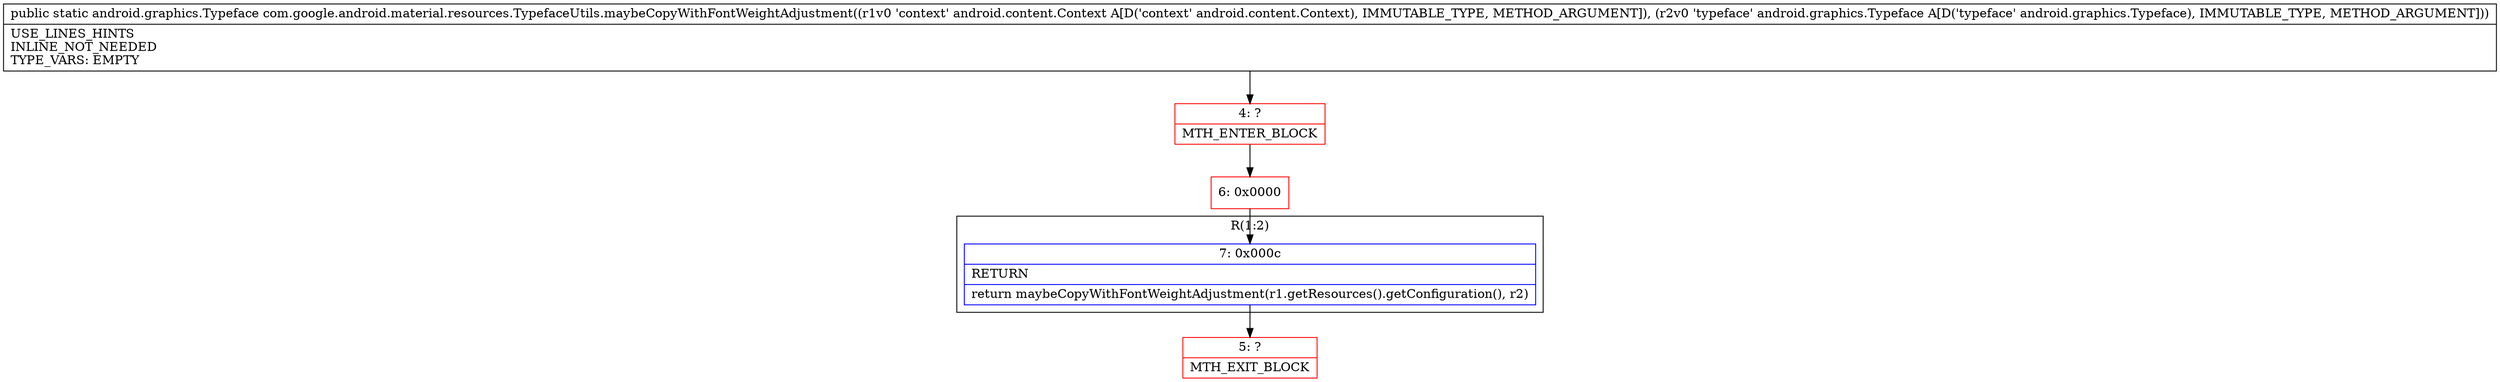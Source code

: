 digraph "CFG forcom.google.android.material.resources.TypefaceUtils.maybeCopyWithFontWeightAdjustment(Landroid\/content\/Context;Landroid\/graphics\/Typeface;)Landroid\/graphics\/Typeface;" {
subgraph cluster_Region_976276864 {
label = "R(1:2)";
node [shape=record,color=blue];
Node_7 [shape=record,label="{7\:\ 0x000c|RETURN\l|return maybeCopyWithFontWeightAdjustment(r1.getResources().getConfiguration(), r2)\l}"];
}
Node_4 [shape=record,color=red,label="{4\:\ ?|MTH_ENTER_BLOCK\l}"];
Node_6 [shape=record,color=red,label="{6\:\ 0x0000}"];
Node_5 [shape=record,color=red,label="{5\:\ ?|MTH_EXIT_BLOCK\l}"];
MethodNode[shape=record,label="{public static android.graphics.Typeface com.google.android.material.resources.TypefaceUtils.maybeCopyWithFontWeightAdjustment((r1v0 'context' android.content.Context A[D('context' android.content.Context), IMMUTABLE_TYPE, METHOD_ARGUMENT]), (r2v0 'typeface' android.graphics.Typeface A[D('typeface' android.graphics.Typeface), IMMUTABLE_TYPE, METHOD_ARGUMENT]))  | USE_LINES_HINTS\lINLINE_NOT_NEEDED\lTYPE_VARS: EMPTY\l}"];
MethodNode -> Node_4;Node_7 -> Node_5;
Node_4 -> Node_6;
Node_6 -> Node_7;
}

